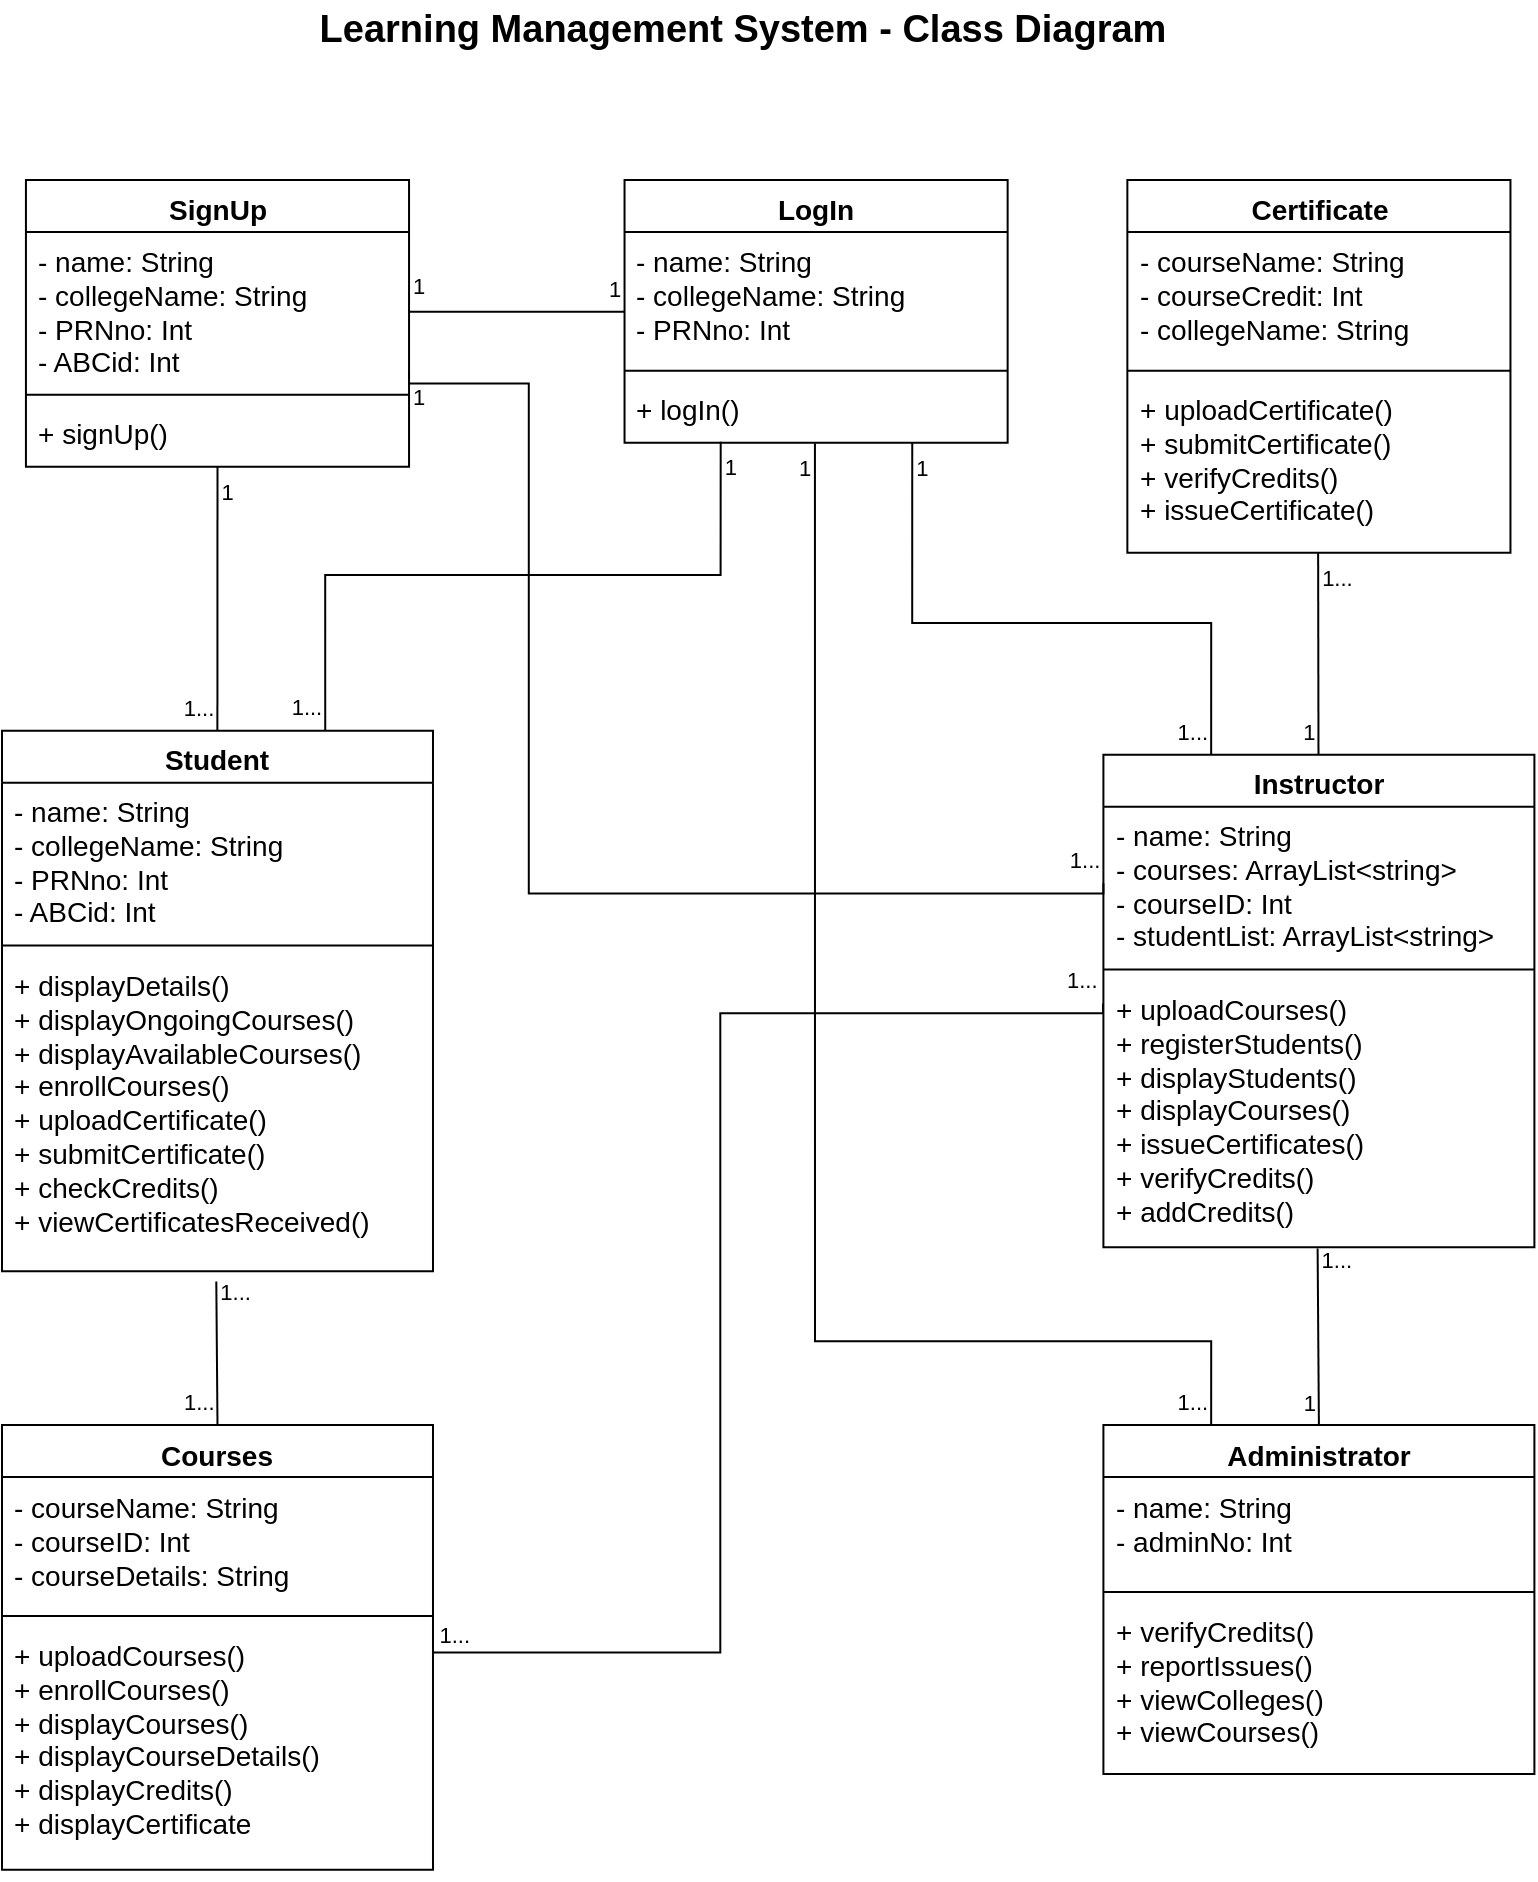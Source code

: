<mxfile version="24.7.7">
  <diagram name="Page-1" id="c4acf3e9-155e-7222-9cf6-157b1a14988f">
    <mxGraphModel dx="2100" dy="1044" grid="1" gridSize="10" guides="1" tooltips="1" connect="1" arrows="1" fold="1" page="1" pageScale="1" pageWidth="850" pageHeight="1100" background="none" math="0" shadow="0">
      <root>
        <mxCell id="0" />
        <mxCell id="1" parent="0" />
        <mxCell id="A4EMvkAZ6734JRMSgYeZ-64" value="" style="group" vertex="1" connectable="0" parent="1">
          <mxGeometry x="42" y="50" width="766.2" height="940" as="geometry" />
        </mxCell>
        <mxCell id="A4EMvkAZ6734JRMSgYeZ-61" value="" style="group" vertex="1" connectable="0" parent="A4EMvkAZ6734JRMSgYeZ-64">
          <mxGeometry y="90" width="766.2" height="850" as="geometry" />
        </mxCell>
        <mxCell id="A4EMvkAZ6734JRMSgYeZ-1" value="&lt;font style=&quot;font-size: 14px;&quot;&gt;LogIn&lt;/font&gt;" style="swimlane;fontStyle=1;align=center;verticalAlign=top;childLayout=stackLayout;horizontal=1;startSize=26;horizontalStack=0;resizeParent=1;resizeParentMax=0;resizeLast=0;collapsible=1;marginBottom=0;whiteSpace=wrap;html=1;" vertex="1" parent="A4EMvkAZ6734JRMSgYeZ-61">
          <mxGeometry x="311.269" width="191.55" height="131.352" as="geometry" />
        </mxCell>
        <mxCell id="A4EMvkAZ6734JRMSgYeZ-2" value="- name: String&lt;div style=&quot;font-size: 14px;&quot;&gt;- collegeName: String&lt;/div&gt;&lt;div style=&quot;font-size: 14px;&quot;&gt;- PRNno: Int&lt;/div&gt;" style="text;strokeColor=none;fillColor=none;align=left;verticalAlign=top;spacingLeft=4;spacingRight=4;overflow=hidden;rotatable=0;points=[[0,0.5],[1,0.5]];portConstraint=eastwest;whiteSpace=wrap;html=1;fontSize=14;" vertex="1" parent="A4EMvkAZ6734JRMSgYeZ-1">
          <mxGeometry y="26" width="191.55" height="64.648" as="geometry" />
        </mxCell>
        <mxCell id="A4EMvkAZ6734JRMSgYeZ-3" value="" style="line;strokeWidth=1;fillColor=none;align=left;verticalAlign=middle;spacingTop=-1;spacingLeft=3;spacingRight=3;rotatable=0;labelPosition=right;points=[];portConstraint=eastwest;strokeColor=inherit;" vertex="1" parent="A4EMvkAZ6734JRMSgYeZ-1">
          <mxGeometry y="90.648" width="191.55" height="9.577" as="geometry" />
        </mxCell>
        <mxCell id="A4EMvkAZ6734JRMSgYeZ-4" value="+ logIn()" style="text;strokeColor=none;fillColor=none;align=left;verticalAlign=top;spacingLeft=4;spacingRight=4;overflow=hidden;rotatable=0;points=[[0,0.5],[1,0.5]];portConstraint=eastwest;whiteSpace=wrap;html=1;fontSize=14;" vertex="1" parent="A4EMvkAZ6734JRMSgYeZ-1">
          <mxGeometry y="100.225" width="191.55" height="31.127" as="geometry" />
        </mxCell>
        <mxCell id="A4EMvkAZ6734JRMSgYeZ-5" value="&lt;font style=&quot;font-size: 14px;&quot;&gt;Certificate&lt;/font&gt;" style="swimlane;fontStyle=1;align=center;verticalAlign=top;childLayout=stackLayout;horizontal=1;startSize=26;horizontalStack=0;resizeParent=1;resizeParentMax=0;resizeLast=0;collapsible=1;marginBottom=0;whiteSpace=wrap;html=1;" vertex="1" parent="A4EMvkAZ6734JRMSgYeZ-61">
          <mxGeometry x="562.678" width="191.55" height="186.423" as="geometry" />
        </mxCell>
        <mxCell id="A4EMvkAZ6734JRMSgYeZ-6" value="- courseName: String&lt;div style=&quot;font-size: 14px;&quot;&gt;- courseCredit: Int&lt;/div&gt;&lt;div style=&quot;font-size: 14px;&quot;&gt;- collegeName: String&lt;/div&gt;" style="text;strokeColor=none;fillColor=none;align=left;verticalAlign=top;spacingLeft=4;spacingRight=4;overflow=hidden;rotatable=0;points=[[0,0.5],[1,0.5]];portConstraint=eastwest;whiteSpace=wrap;html=1;fontSize=14;" vertex="1" parent="A4EMvkAZ6734JRMSgYeZ-5">
          <mxGeometry y="26" width="191.55" height="64.648" as="geometry" />
        </mxCell>
        <mxCell id="A4EMvkAZ6734JRMSgYeZ-7" value="" style="line;strokeWidth=1;fillColor=none;align=left;verticalAlign=middle;spacingTop=-1;spacingLeft=3;spacingRight=3;rotatable=0;labelPosition=right;points=[];portConstraint=eastwest;strokeColor=inherit;" vertex="1" parent="A4EMvkAZ6734JRMSgYeZ-5">
          <mxGeometry y="90.648" width="191.55" height="9.577" as="geometry" />
        </mxCell>
        <mxCell id="A4EMvkAZ6734JRMSgYeZ-8" value="+ uploadCertificate()&lt;div style=&quot;font-size: 14px;&quot;&gt;+ submitCertificate()&lt;/div&gt;&lt;div style=&quot;font-size: 14px;&quot;&gt;+ verifyCredits()&lt;/div&gt;&lt;div style=&quot;font-size: 14px;&quot;&gt;+ issueCertificate()&lt;/div&gt;" style="text;strokeColor=none;fillColor=none;align=left;verticalAlign=top;spacingLeft=4;spacingRight=4;overflow=hidden;rotatable=0;points=[[0,0.5],[1,0.5]];portConstraint=eastwest;whiteSpace=wrap;html=1;fontSize=14;" vertex="1" parent="A4EMvkAZ6734JRMSgYeZ-5">
          <mxGeometry y="100.225" width="191.55" height="86.197" as="geometry" />
        </mxCell>
        <mxCell id="A4EMvkAZ6734JRMSgYeZ-9" value="&lt;font style=&quot;font-size: 14px;&quot;&gt;Student&lt;/font&gt;" style="swimlane;fontStyle=1;align=center;verticalAlign=top;childLayout=stackLayout;horizontal=1;startSize=26;horizontalStack=0;resizeParent=1;resizeParentMax=0;resizeLast=0;collapsible=1;marginBottom=0;whiteSpace=wrap;html=1;" vertex="1" parent="A4EMvkAZ6734JRMSgYeZ-61">
          <mxGeometry y="275.352" width="215.494" height="270.225" as="geometry" />
        </mxCell>
        <mxCell id="A4EMvkAZ6734JRMSgYeZ-10" value="- name: String&lt;div style=&quot;font-size: 14px;&quot;&gt;- collegeName: String&lt;/div&gt;&lt;div style=&quot;font-size: 14px;&quot;&gt;- PRNno: Int&lt;/div&gt;&lt;div style=&quot;font-size: 14px;&quot;&gt;- ABCid: Int&lt;/div&gt;" style="text;strokeColor=none;fillColor=none;align=left;verticalAlign=top;spacingLeft=4;spacingRight=4;overflow=hidden;rotatable=0;points=[[0,0.5],[1,0.5]];portConstraint=eastwest;whiteSpace=wrap;html=1;fontSize=14;" vertex="1" parent="A4EMvkAZ6734JRMSgYeZ-9">
          <mxGeometry y="26" width="215.494" height="76.62" as="geometry" />
        </mxCell>
        <mxCell id="A4EMvkAZ6734JRMSgYeZ-11" value="" style="line;strokeWidth=1;fillColor=none;align=left;verticalAlign=middle;spacingTop=-1;spacingLeft=3;spacingRight=3;rotatable=0;labelPosition=right;points=[];portConstraint=eastwest;strokeColor=inherit;" vertex="1" parent="A4EMvkAZ6734JRMSgYeZ-9">
          <mxGeometry y="102.62" width="215.494" height="9.577" as="geometry" />
        </mxCell>
        <mxCell id="A4EMvkAZ6734JRMSgYeZ-12" value="&lt;div style=&quot;font-size: 14px;&quot;&gt;+ displayDetails()&lt;/div&gt;&lt;div style=&quot;font-size: 14px;&quot;&gt;+ displayOngoingCourses()&lt;/div&gt;&lt;div style=&quot;font-size: 14px;&quot;&gt;+ displayAvailableCourses()&lt;/div&gt;&lt;div style=&quot;font-size: 14px;&quot;&gt;+ enrollCourses()&lt;/div&gt;+ uploadCertificate()&lt;div style=&quot;font-size: 14px;&quot;&gt;+ submitCertificate()&lt;/div&gt;&lt;div style=&quot;font-size: 14px;&quot;&gt;+ checkCredits()&lt;/div&gt;&lt;div style=&quot;font-size: 14px;&quot;&gt;+ viewCertificatesReceived()&lt;/div&gt;" style="text;strokeColor=none;fillColor=none;align=left;verticalAlign=top;spacingLeft=4;spacingRight=4;overflow=hidden;rotatable=0;points=[[0,0.5],[1,0.5]];portConstraint=eastwest;whiteSpace=wrap;html=1;fontSize=14;" vertex="1" parent="A4EMvkAZ6734JRMSgYeZ-9">
          <mxGeometry y="112.197" width="215.494" height="158.028" as="geometry" />
        </mxCell>
        <mxCell id="A4EMvkAZ6734JRMSgYeZ-13" value="&lt;font style=&quot;font-size: 14px;&quot;&gt;SignUp&lt;/font&gt;" style="swimlane;fontStyle=1;align=center;verticalAlign=top;childLayout=stackLayout;horizontal=1;startSize=26;horizontalStack=0;resizeParent=1;resizeParentMax=0;resizeLast=0;collapsible=1;marginBottom=0;whiteSpace=wrap;html=1;" vertex="1" parent="A4EMvkAZ6734JRMSgYeZ-61">
          <mxGeometry x="11.972" width="191.55" height="143.324" as="geometry" />
        </mxCell>
        <mxCell id="A4EMvkAZ6734JRMSgYeZ-14" value="- name: String&lt;div style=&quot;font-size: 14px;&quot;&gt;- collegeName: String&lt;/div&gt;&lt;div style=&quot;font-size: 14px;&quot;&gt;- PRNno: Int&lt;/div&gt;&lt;div style=&quot;font-size: 14px;&quot;&gt;- ABCid: Int&lt;/div&gt;" style="text;strokeColor=none;fillColor=none;align=left;verticalAlign=top;spacingLeft=4;spacingRight=4;overflow=hidden;rotatable=0;points=[[0,0.5],[1,0.5]];portConstraint=eastwest;whiteSpace=wrap;html=1;fontSize=14;" vertex="1" parent="A4EMvkAZ6734JRMSgYeZ-13">
          <mxGeometry y="26" width="191.55" height="76.62" as="geometry" />
        </mxCell>
        <mxCell id="A4EMvkAZ6734JRMSgYeZ-15" value="" style="line;strokeWidth=1;fillColor=none;align=left;verticalAlign=middle;spacingTop=-1;spacingLeft=3;spacingRight=3;rotatable=0;labelPosition=right;points=[];portConstraint=eastwest;strokeColor=inherit;" vertex="1" parent="A4EMvkAZ6734JRMSgYeZ-13">
          <mxGeometry y="102.62" width="191.55" height="9.577" as="geometry" />
        </mxCell>
        <mxCell id="A4EMvkAZ6734JRMSgYeZ-16" value="+ signUp()" style="text;strokeColor=none;fillColor=none;align=left;verticalAlign=top;spacingLeft=4;spacingRight=4;overflow=hidden;rotatable=0;points=[[0,0.5],[1,0.5]];portConstraint=eastwest;whiteSpace=wrap;html=1;fontSize=14;" vertex="1" parent="A4EMvkAZ6734JRMSgYeZ-13">
          <mxGeometry y="112.197" width="191.55" height="31.127" as="geometry" />
        </mxCell>
        <mxCell id="A4EMvkAZ6734JRMSgYeZ-17" value="&lt;font style=&quot;font-size: 14px;&quot;&gt;Instructor&lt;/font&gt;" style="swimlane;fontStyle=1;align=center;verticalAlign=top;childLayout=stackLayout;horizontal=1;startSize=26;horizontalStack=0;resizeParent=1;resizeParentMax=0;resizeLast=0;collapsible=1;marginBottom=0;whiteSpace=wrap;html=1;" vertex="1" parent="A4EMvkAZ6734JRMSgYeZ-61">
          <mxGeometry x="550.706" y="287.324" width="215.494" height="246.282" as="geometry" />
        </mxCell>
        <mxCell id="A4EMvkAZ6734JRMSgYeZ-18" value="- name: String&lt;div style=&quot;font-size: 14px;&quot;&gt;- courses: ArrayList&amp;lt;string&amp;gt;&lt;/div&gt;&lt;div style=&quot;font-size: 14px;&quot;&gt;- courseID: Int&lt;/div&gt;&lt;div style=&quot;font-size: 14px;&quot;&gt;- studentList: ArrayList&amp;lt;string&amp;gt;&lt;/div&gt;" style="text;strokeColor=none;fillColor=none;align=left;verticalAlign=top;spacingLeft=4;spacingRight=4;overflow=hidden;rotatable=0;points=[[0,0.5],[1,0.5]];portConstraint=eastwest;whiteSpace=wrap;html=1;fontSize=14;" vertex="1" parent="A4EMvkAZ6734JRMSgYeZ-17">
          <mxGeometry y="26" width="215.494" height="76.62" as="geometry" />
        </mxCell>
        <mxCell id="A4EMvkAZ6734JRMSgYeZ-19" value="" style="line;strokeWidth=1;fillColor=none;align=left;verticalAlign=middle;spacingTop=-1;spacingLeft=3;spacingRight=3;rotatable=0;labelPosition=right;points=[];portConstraint=eastwest;strokeColor=inherit;" vertex="1" parent="A4EMvkAZ6734JRMSgYeZ-17">
          <mxGeometry y="102.62" width="215.494" height="9.577" as="geometry" />
        </mxCell>
        <mxCell id="A4EMvkAZ6734JRMSgYeZ-20" value="&lt;div style=&quot;font-size: 14px;&quot;&gt;+ uploadCourses()&lt;/div&gt;&lt;div style=&quot;font-size: 14px;&quot;&gt;+ registerStudents()&lt;/div&gt;&lt;div style=&quot;font-size: 14px;&quot;&gt;+ displayStudents()&lt;/div&gt;&lt;div style=&quot;font-size: 14px;&quot;&gt;+ displayCourses()&lt;/div&gt;+ issueCertificates()&lt;div style=&quot;font-size: 14px;&quot;&gt;+ verifyCredits()&lt;/div&gt;&lt;div style=&quot;font-size: 14px;&quot;&gt;+ addCredits()&lt;/div&gt;" style="text;strokeColor=none;fillColor=none;align=left;verticalAlign=top;spacingLeft=4;spacingRight=4;overflow=hidden;rotatable=0;points=[[0,0.5],[1,0.5]];portConstraint=eastwest;whiteSpace=wrap;html=1;fontSize=14;" vertex="1" parent="A4EMvkAZ6734JRMSgYeZ-17">
          <mxGeometry y="112.197" width="215.494" height="134.085" as="geometry" />
        </mxCell>
        <mxCell id="A4EMvkAZ6734JRMSgYeZ-21" value="&lt;font style=&quot;font-size: 14px;&quot;&gt;Administrator&lt;/font&gt;" style="swimlane;fontStyle=1;align=center;verticalAlign=top;childLayout=stackLayout;horizontal=1;startSize=26;horizontalStack=0;resizeParent=1;resizeParentMax=0;resizeLast=0;collapsible=1;marginBottom=0;whiteSpace=wrap;html=1;" vertex="1" parent="A4EMvkAZ6734JRMSgYeZ-61">
          <mxGeometry x="550.706" y="622.535" width="215.494" height="174.451" as="geometry" />
        </mxCell>
        <mxCell id="A4EMvkAZ6734JRMSgYeZ-22" value="- name: String&lt;div style=&quot;font-size: 14px;&quot;&gt;- adminNo: Int&lt;/div&gt;" style="text;strokeColor=none;fillColor=none;align=left;verticalAlign=top;spacingLeft=4;spacingRight=4;overflow=hidden;rotatable=0;points=[[0,0.5],[1,0.5]];portConstraint=eastwest;whiteSpace=wrap;html=1;fontSize=14;" vertex="1" parent="A4EMvkAZ6734JRMSgYeZ-21">
          <mxGeometry y="26" width="215.494" height="52.676" as="geometry" />
        </mxCell>
        <mxCell id="A4EMvkAZ6734JRMSgYeZ-23" value="" style="line;strokeWidth=1;fillColor=none;align=left;verticalAlign=middle;spacingTop=-1;spacingLeft=3;spacingRight=3;rotatable=0;labelPosition=right;points=[];portConstraint=eastwest;strokeColor=inherit;" vertex="1" parent="A4EMvkAZ6734JRMSgYeZ-21">
          <mxGeometry y="78.676" width="215.494" height="9.577" as="geometry" />
        </mxCell>
        <mxCell id="A4EMvkAZ6734JRMSgYeZ-24" value="&lt;div style=&quot;font-size: 14px;&quot;&gt;&lt;/div&gt;&lt;div style=&quot;font-size: 14px;&quot;&gt;+ verifyCredits()&lt;/div&gt;&lt;div style=&quot;font-size: 14px;&quot;&gt;+ reportIssues()&lt;/div&gt;&lt;div style=&quot;font-size: 14px;&quot;&gt;+ viewColleges()&lt;/div&gt;&lt;div style=&quot;font-size: 14px;&quot;&gt;+ viewCourses()&lt;/div&gt;" style="text;strokeColor=none;fillColor=none;align=left;verticalAlign=top;spacingLeft=4;spacingRight=4;overflow=hidden;rotatable=0;points=[[0,0.5],[1,0.5]];portConstraint=eastwest;whiteSpace=wrap;html=1;fontSize=14;" vertex="1" parent="A4EMvkAZ6734JRMSgYeZ-21">
          <mxGeometry y="88.254" width="215.494" height="86.197" as="geometry" />
        </mxCell>
        <mxCell id="A4EMvkAZ6734JRMSgYeZ-25" value="&lt;font style=&quot;font-size: 14px;&quot;&gt;Courses&lt;/font&gt;" style="swimlane;fontStyle=1;align=center;verticalAlign=top;childLayout=stackLayout;horizontal=1;startSize=26;horizontalStack=0;resizeParent=1;resizeParentMax=0;resizeLast=0;collapsible=1;marginBottom=0;whiteSpace=wrap;html=1;" vertex="1" parent="A4EMvkAZ6734JRMSgYeZ-61">
          <mxGeometry y="622.535" width="215.494" height="222.338" as="geometry" />
        </mxCell>
        <mxCell id="A4EMvkAZ6734JRMSgYeZ-26" value="- courseName: String&lt;div style=&quot;font-size: 14px;&quot;&gt;- courseID: Int&lt;/div&gt;&lt;div style=&quot;font-size: 14px;&quot;&gt;- courseDetails: String&lt;/div&gt;" style="text;strokeColor=none;fillColor=none;align=left;verticalAlign=top;spacingLeft=4;spacingRight=4;overflow=hidden;rotatable=0;points=[[0,0.5],[1,0.5]];portConstraint=eastwest;whiteSpace=wrap;html=1;fontSize=14;" vertex="1" parent="A4EMvkAZ6734JRMSgYeZ-25">
          <mxGeometry y="26" width="215.494" height="64.648" as="geometry" />
        </mxCell>
        <mxCell id="A4EMvkAZ6734JRMSgYeZ-27" value="" style="line;strokeWidth=1;fillColor=none;align=left;verticalAlign=middle;spacingTop=-1;spacingLeft=3;spacingRight=3;rotatable=0;labelPosition=right;points=[];portConstraint=eastwest;strokeColor=inherit;" vertex="1" parent="A4EMvkAZ6734JRMSgYeZ-25">
          <mxGeometry y="90.648" width="215.494" height="9.577" as="geometry" />
        </mxCell>
        <mxCell id="A4EMvkAZ6734JRMSgYeZ-28" value="&lt;div style=&quot;font-size: 14px;&quot;&gt;+ uploadCourses()&lt;/div&gt;&lt;div style=&quot;font-size: 14px;&quot;&gt;+ enrollCourses()&lt;/div&gt;+ displayCourses()&lt;div style=&quot;font-size: 14px;&quot;&gt;+ displayCourseDetails()&lt;br style=&quot;font-size: 14px;&quot;&gt;&lt;div style=&quot;font-size: 14px;&quot;&gt;+ displayCredits()&lt;/div&gt;&lt;div style=&quot;font-size: 14px;&quot;&gt;+ displayCertificate&lt;/div&gt;&lt;/div&gt;" style="text;strokeColor=none;fillColor=none;align=left;verticalAlign=top;spacingLeft=4;spacingRight=4;overflow=hidden;rotatable=0;points=[[0,0.5],[1,0.5]];portConstraint=eastwest;whiteSpace=wrap;html=1;fontSize=14;" vertex="1" parent="A4EMvkAZ6734JRMSgYeZ-25">
          <mxGeometry y="100.225" width="215.494" height="122.113" as="geometry" />
        </mxCell>
        <mxCell id="A4EMvkAZ6734JRMSgYeZ-29" value="" style="endArrow=none;html=1;edgeStyle=orthogonalEdgeStyle;rounded=0;exitX=1;exitY=0.5;exitDx=0;exitDy=0;" edge="1" parent="A4EMvkAZ6734JRMSgYeZ-61" source="A4EMvkAZ6734JRMSgYeZ-14">
          <mxGeometry relative="1" as="geometry">
            <mxPoint x="179.578" y="113.732" as="sourcePoint" />
            <mxPoint x="311.269" y="65.845" as="targetPoint" />
            <Array as="points">
              <mxPoint x="203.522" y="65.845" />
              <mxPoint x="311.269" y="65.845" />
            </Array>
          </mxGeometry>
        </mxCell>
        <mxCell id="A4EMvkAZ6734JRMSgYeZ-30" value="1" style="edgeLabel;resizable=0;align=left;verticalAlign=bottom;labelBackgroundColor=none;" connectable="0" vertex="1" parent="A4EMvkAZ6734JRMSgYeZ-29">
          <mxGeometry x="-1" relative="1" as="geometry">
            <mxPoint y="-3" as="offset" />
          </mxGeometry>
        </mxCell>
        <mxCell id="A4EMvkAZ6734JRMSgYeZ-31" value="1" style="edgeLabel;resizable=0;align=right;verticalAlign=bottom;labelBackgroundColor=none;horizontal=1;" connectable="0" vertex="1" parent="A4EMvkAZ6734JRMSgYeZ-29">
          <mxGeometry x="1" relative="1" as="geometry">
            <mxPoint y="-3" as="offset" />
          </mxGeometry>
        </mxCell>
        <mxCell id="A4EMvkAZ6734JRMSgYeZ-32" value="" style="endArrow=none;html=1;edgeStyle=orthogonalEdgeStyle;rounded=0;exitX=0.5;exitY=1;exitDx=0;exitDy=0;entryX=0.5;entryY=0;entryDx=0;entryDy=0;" edge="1" parent="A4EMvkAZ6734JRMSgYeZ-61" source="A4EMvkAZ6734JRMSgYeZ-13" target="A4EMvkAZ6734JRMSgYeZ-9">
          <mxGeometry relative="1" as="geometry">
            <mxPoint x="251.409" y="213.099" as="sourcePoint" />
            <mxPoint x="359.156" y="213.099" as="targetPoint" />
            <Array as="points">
              <mxPoint x="107.747" y="275.352" />
            </Array>
          </mxGeometry>
        </mxCell>
        <mxCell id="A4EMvkAZ6734JRMSgYeZ-33" value="1" style="edgeLabel;resizable=0;align=left;verticalAlign=bottom;labelBackgroundColor=none;" connectable="0" vertex="1" parent="A4EMvkAZ6734JRMSgYeZ-32">
          <mxGeometry x="-1" relative="1" as="geometry">
            <mxPoint y="21" as="offset" />
          </mxGeometry>
        </mxCell>
        <mxCell id="A4EMvkAZ6734JRMSgYeZ-34" value="1..." style="edgeLabel;resizable=0;align=right;verticalAlign=bottom;labelBackgroundColor=none;horizontal=1;" connectable="0" vertex="1" parent="A4EMvkAZ6734JRMSgYeZ-32">
          <mxGeometry x="1" relative="1" as="geometry">
            <mxPoint y="-3" as="offset" />
          </mxGeometry>
        </mxCell>
        <mxCell id="A4EMvkAZ6734JRMSgYeZ-35" value="" style="endArrow=none;html=1;rounded=0;exitX=0.251;exitY=0.986;exitDx=0;exitDy=0;entryX=0.75;entryY=0;entryDx=0;entryDy=0;exitPerimeter=0;edgeStyle=orthogonalEdgeStyle;" edge="1" parent="A4EMvkAZ6734JRMSgYeZ-61" source="A4EMvkAZ6734JRMSgYeZ-4" target="A4EMvkAZ6734JRMSgYeZ-9">
          <mxGeometry relative="1" as="geometry">
            <mxPoint x="119.719" y="160.423" as="sourcePoint" />
            <mxPoint x="119.719" y="287.324" as="targetPoint" />
            <Array as="points">
              <mxPoint x="359.156" y="197.535" />
              <mxPoint x="161.62" y="197.535" />
            </Array>
          </mxGeometry>
        </mxCell>
        <mxCell id="A4EMvkAZ6734JRMSgYeZ-36" value="1" style="edgeLabel;resizable=0;align=left;verticalAlign=bottom;labelBackgroundColor=none;" connectable="0" vertex="1" parent="A4EMvkAZ6734JRMSgYeZ-35">
          <mxGeometry x="-1" relative="1" as="geometry">
            <mxPoint y="21" as="offset" />
          </mxGeometry>
        </mxCell>
        <mxCell id="A4EMvkAZ6734JRMSgYeZ-37" value="1..." style="edgeLabel;resizable=0;align=right;verticalAlign=bottom;labelBackgroundColor=none;horizontal=1;" connectable="0" vertex="1" parent="A4EMvkAZ6734JRMSgYeZ-35">
          <mxGeometry x="1" relative="1" as="geometry">
            <mxPoint y="-3" as="offset" />
          </mxGeometry>
        </mxCell>
        <mxCell id="A4EMvkAZ6734JRMSgYeZ-38" value="" style="endArrow=none;html=1;rounded=0;exitX=0.497;exitY=1.008;exitDx=0;exitDy=0;entryX=0.25;entryY=0;entryDx=0;entryDy=0;exitPerimeter=0;edgeStyle=orthogonalEdgeStyle;" edge="1" parent="A4EMvkAZ6734JRMSgYeZ-61" source="A4EMvkAZ6734JRMSgYeZ-4" target="A4EMvkAZ6734JRMSgYeZ-21">
          <mxGeometry relative="1" as="geometry">
            <mxPoint x="371.128" y="148.451" as="sourcePoint" />
            <mxPoint x="173.592" y="287.324" as="targetPoint" />
            <Array as="points">
              <mxPoint x="407.044" y="580.634" />
              <mxPoint x="604.58" y="580.634" />
            </Array>
          </mxGeometry>
        </mxCell>
        <mxCell id="A4EMvkAZ6734JRMSgYeZ-39" value="1" style="edgeLabel;resizable=0;align=left;verticalAlign=bottom;labelBackgroundColor=none;" connectable="0" vertex="1" parent="A4EMvkAZ6734JRMSgYeZ-38">
          <mxGeometry x="-1" relative="1" as="geometry">
            <mxPoint x="-10" y="21" as="offset" />
          </mxGeometry>
        </mxCell>
        <mxCell id="A4EMvkAZ6734JRMSgYeZ-40" value="1..." style="edgeLabel;resizable=0;align=right;verticalAlign=bottom;labelBackgroundColor=none;horizontal=1;" connectable="0" vertex="1" parent="A4EMvkAZ6734JRMSgYeZ-38">
          <mxGeometry x="1" relative="1" as="geometry">
            <mxPoint y="-3" as="offset" />
          </mxGeometry>
        </mxCell>
        <mxCell id="A4EMvkAZ6734JRMSgYeZ-41" value="" style="endArrow=none;html=1;rounded=0;exitX=0.751;exitY=1.003;exitDx=0;exitDy=0;entryX=0.25;entryY=0;entryDx=0;entryDy=0;exitPerimeter=0;edgeStyle=orthogonalEdgeStyle;" edge="1" parent="A4EMvkAZ6734JRMSgYeZ-61" source="A4EMvkAZ6734JRMSgYeZ-4" target="A4EMvkAZ6734JRMSgYeZ-17">
          <mxGeometry relative="1" as="geometry">
            <mxPoint x="383.1" y="160.423" as="sourcePoint" />
            <mxPoint x="185.564" y="299.296" as="targetPoint" />
            <Array as="points">
              <mxPoint x="454.931" y="221.479" />
              <mxPoint x="604.58" y="221.479" />
            </Array>
          </mxGeometry>
        </mxCell>
        <mxCell id="A4EMvkAZ6734JRMSgYeZ-42" value="1" style="edgeLabel;resizable=0;align=left;verticalAlign=bottom;labelBackgroundColor=none;" connectable="0" vertex="1" parent="A4EMvkAZ6734JRMSgYeZ-41">
          <mxGeometry x="-1" relative="1" as="geometry">
            <mxPoint y="21" as="offset" />
          </mxGeometry>
        </mxCell>
        <mxCell id="A4EMvkAZ6734JRMSgYeZ-43" value="1..." style="edgeLabel;resizable=0;align=right;verticalAlign=bottom;labelBackgroundColor=none;horizontal=1;" connectable="0" vertex="1" parent="A4EMvkAZ6734JRMSgYeZ-41">
          <mxGeometry x="1" relative="1" as="geometry">
            <mxPoint y="-3" as="offset" />
          </mxGeometry>
        </mxCell>
        <mxCell id="A4EMvkAZ6734JRMSgYeZ-44" value="" style="endArrow=none;html=1;rounded=0;exitX=0.498;exitY=0.999;exitDx=0;exitDy=0;exitPerimeter=0;" edge="1" parent="A4EMvkAZ6734JRMSgYeZ-61" source="A4EMvkAZ6734JRMSgYeZ-8" target="A4EMvkAZ6734JRMSgYeZ-17">
          <mxGeometry relative="1" as="geometry">
            <mxPoint x="395.072" y="172.394" as="sourcePoint" />
            <mxPoint x="197.536" y="311.268" as="targetPoint" />
          </mxGeometry>
        </mxCell>
        <mxCell id="A4EMvkAZ6734JRMSgYeZ-45" value="1..." style="edgeLabel;resizable=0;align=left;verticalAlign=bottom;labelBackgroundColor=none;" connectable="0" vertex="1" parent="A4EMvkAZ6734JRMSgYeZ-44">
          <mxGeometry x="-1" relative="1" as="geometry">
            <mxPoint y="21" as="offset" />
          </mxGeometry>
        </mxCell>
        <mxCell id="A4EMvkAZ6734JRMSgYeZ-46" value="1" style="edgeLabel;resizable=0;align=right;verticalAlign=bottom;labelBackgroundColor=none;horizontal=1;" connectable="0" vertex="1" parent="A4EMvkAZ6734JRMSgYeZ-44">
          <mxGeometry x="1" relative="1" as="geometry">
            <mxPoint y="-3" as="offset" />
          </mxGeometry>
        </mxCell>
        <mxCell id="A4EMvkAZ6734JRMSgYeZ-47" value="" style="endArrow=none;html=1;rounded=0;exitX=1;exitY=0.916;exitDx=0;exitDy=0;entryX=0;entryY=0.5;entryDx=0;entryDy=0;exitPerimeter=0;edgeStyle=orthogonalEdgeStyle;" edge="1" parent="A4EMvkAZ6734JRMSgYeZ-61" source="A4EMvkAZ6734JRMSgYeZ-14" target="A4EMvkAZ6734JRMSgYeZ-18">
          <mxGeometry relative="1" as="geometry">
            <mxPoint x="466.903" y="148.451" as="sourcePoint" />
            <mxPoint x="616.552" y="299.296" as="targetPoint" />
            <Array as="points">
              <mxPoint x="263.381" y="101.761" />
              <mxPoint x="263.381" y="356.761" />
            </Array>
          </mxGeometry>
        </mxCell>
        <mxCell id="A4EMvkAZ6734JRMSgYeZ-48" value="1" style="edgeLabel;resizable=0;align=left;verticalAlign=bottom;labelBackgroundColor=none;" connectable="0" vertex="1" parent="A4EMvkAZ6734JRMSgYeZ-47">
          <mxGeometry x="-1" relative="1" as="geometry">
            <mxPoint y="21" as="offset" />
          </mxGeometry>
        </mxCell>
        <mxCell id="A4EMvkAZ6734JRMSgYeZ-49" value="1..." style="edgeLabel;resizable=0;align=right;verticalAlign=bottom;labelBackgroundColor=none;horizontal=1;" connectable="0" vertex="1" parent="A4EMvkAZ6734JRMSgYeZ-47">
          <mxGeometry x="1" relative="1" as="geometry">
            <mxPoint y="-3" as="offset" />
          </mxGeometry>
        </mxCell>
        <mxCell id="A4EMvkAZ6734JRMSgYeZ-50" value="" style="endArrow=none;html=1;rounded=0;exitX=0.497;exitY=1.005;exitDx=0;exitDy=0;entryX=0.5;entryY=0;entryDx=0;entryDy=0;exitPerimeter=0;" edge="1" parent="A4EMvkAZ6734JRMSgYeZ-61" source="A4EMvkAZ6734JRMSgYeZ-20" target="A4EMvkAZ6734JRMSgYeZ-21">
          <mxGeometry relative="1" as="geometry">
            <mxPoint x="658.453" y="544.718" as="sourcePoint" />
            <mxPoint x="808.102" y="695.563" as="targetPoint" />
          </mxGeometry>
        </mxCell>
        <mxCell id="A4EMvkAZ6734JRMSgYeZ-51" value="1..." style="edgeLabel;resizable=0;align=left;verticalAlign=bottom;labelBackgroundColor=none;" connectable="0" vertex="1" parent="A4EMvkAZ6734JRMSgYeZ-50">
          <mxGeometry x="-1" relative="1" as="geometry">
            <mxPoint y="14" as="offset" />
          </mxGeometry>
        </mxCell>
        <mxCell id="A4EMvkAZ6734JRMSgYeZ-52" value="1" style="edgeLabel;resizable=0;align=right;verticalAlign=bottom;labelBackgroundColor=none;horizontal=1;" connectable="0" vertex="1" parent="A4EMvkAZ6734JRMSgYeZ-50">
          <mxGeometry x="1" relative="1" as="geometry">
            <mxPoint y="-3" as="offset" />
          </mxGeometry>
        </mxCell>
        <mxCell id="A4EMvkAZ6734JRMSgYeZ-55" value="" style="endArrow=none;html=1;rounded=0;exitX=0.497;exitY=1.005;exitDx=0;exitDy=0;exitPerimeter=0;entryX=0.5;entryY=0;entryDx=0;entryDy=0;" edge="1" parent="A4EMvkAZ6734JRMSgYeZ-61" target="A4EMvkAZ6734JRMSgYeZ-25">
          <mxGeometry relative="1" as="geometry">
            <mxPoint x="107.148" y="550.704" as="sourcePoint" />
            <mxPoint x="107.747" y="616.549" as="targetPoint" />
          </mxGeometry>
        </mxCell>
        <mxCell id="A4EMvkAZ6734JRMSgYeZ-56" value="1..." style="edgeLabel;resizable=0;align=left;verticalAlign=bottom;labelBackgroundColor=none;" connectable="0" vertex="1" parent="A4EMvkAZ6734JRMSgYeZ-55">
          <mxGeometry x="-1" relative="1" as="geometry">
            <mxPoint y="14" as="offset" />
          </mxGeometry>
        </mxCell>
        <mxCell id="A4EMvkAZ6734JRMSgYeZ-57" value="1..." style="edgeLabel;resizable=0;align=right;verticalAlign=bottom;labelBackgroundColor=none;horizontal=1;" connectable="0" vertex="1" parent="A4EMvkAZ6734JRMSgYeZ-55">
          <mxGeometry x="1" relative="1" as="geometry">
            <mxPoint y="-3" as="offset" />
          </mxGeometry>
        </mxCell>
        <mxCell id="A4EMvkAZ6734JRMSgYeZ-58" value="" style="endArrow=none;html=1;rounded=0;exitX=-0.001;exitY=0.091;exitDx=0;exitDy=0;exitPerimeter=0;edgeStyle=orthogonalEdgeStyle;" edge="1" parent="A4EMvkAZ6734JRMSgYeZ-61" source="A4EMvkAZ6734JRMSgYeZ-20">
          <mxGeometry relative="1" as="geometry">
            <mxPoint x="550.706" y="401.056" as="sourcePoint" />
            <mxPoint x="215.494" y="736.268" as="targetPoint" />
            <Array as="points">
              <mxPoint x="359.156" y="416.62" />
              <mxPoint x="359.156" y="736.268" />
              <mxPoint x="215.494" y="736.268" />
            </Array>
          </mxGeometry>
        </mxCell>
        <mxCell id="A4EMvkAZ6734JRMSgYeZ-59" value="1..." style="edgeLabel;resizable=0;align=left;verticalAlign=bottom;labelBackgroundColor=none;" connectable="0" vertex="1" parent="A4EMvkAZ6734JRMSgYeZ-58">
          <mxGeometry x="-1" relative="1" as="geometry">
            <mxPoint x="-20" y="-3" as="offset" />
          </mxGeometry>
        </mxCell>
        <mxCell id="A4EMvkAZ6734JRMSgYeZ-60" value="1..." style="edgeLabel;resizable=0;align=right;verticalAlign=bottom;labelBackgroundColor=none;horizontal=1;" connectable="0" vertex="1" parent="A4EMvkAZ6734JRMSgYeZ-58">
          <mxGeometry x="1" relative="1" as="geometry">
            <mxPoint x="20" as="offset" />
          </mxGeometry>
        </mxCell>
        <mxCell id="A4EMvkAZ6734JRMSgYeZ-63" value="Learning Management System - Class Diagram" style="text;align=center;fontStyle=1;verticalAlign=middle;spacingLeft=3;spacingRight=3;strokeColor=none;rotatable=0;points=[[0,0.5],[1,0.5]];portConstraint=eastwest;html=1;fontSize=19;" vertex="1" parent="A4EMvkAZ6734JRMSgYeZ-64">
          <mxGeometry x="202" width="335" height="30" as="geometry" />
        </mxCell>
      </root>
    </mxGraphModel>
  </diagram>
</mxfile>
